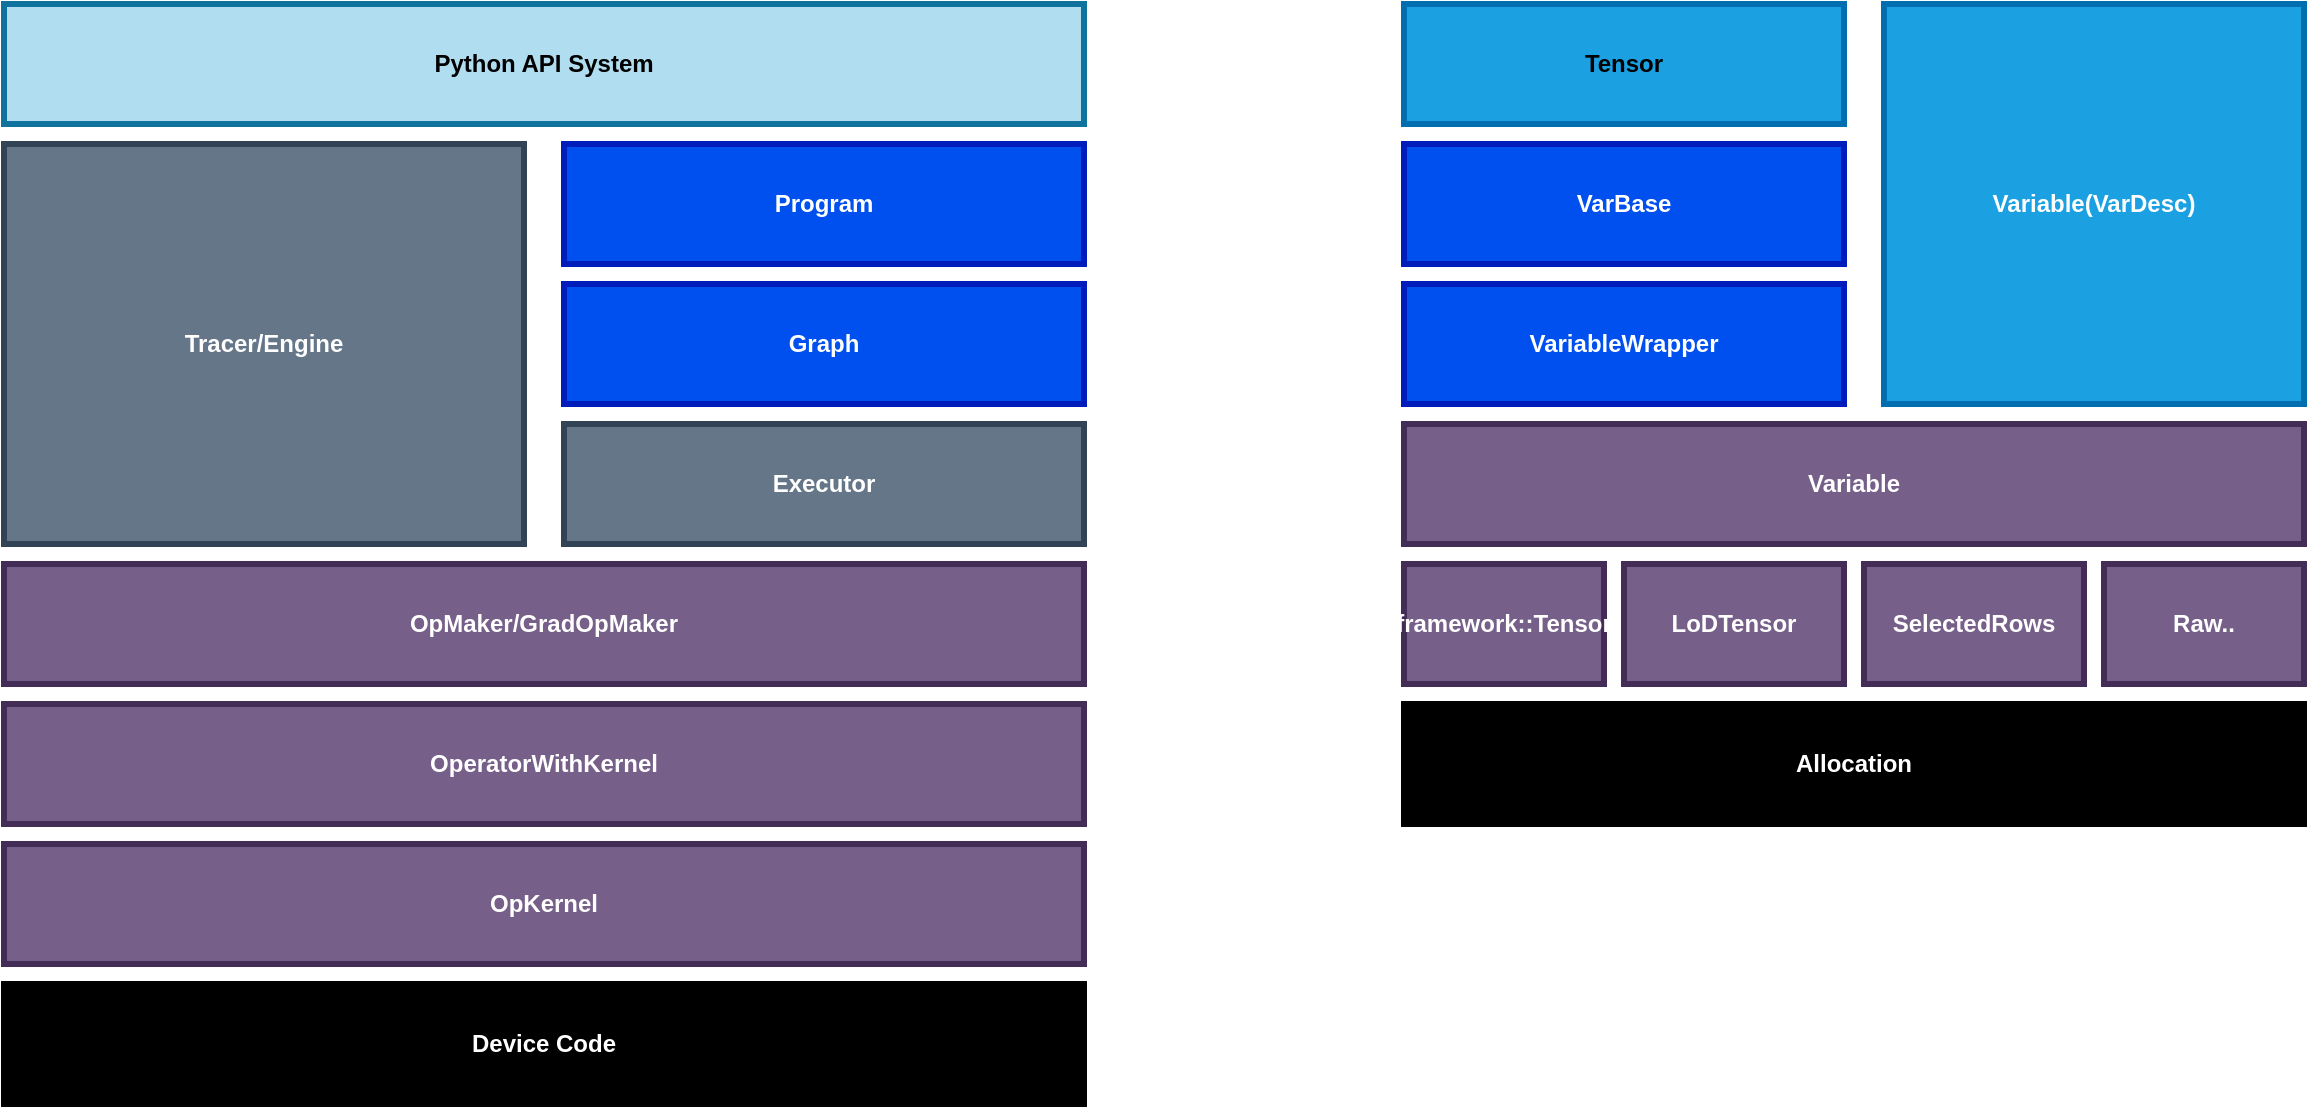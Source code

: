 <mxfile version="15.9.6" type="github">
  <diagram id="KKWoHcuoe7G9MJ5qpHvn" name="Page-1">
    <mxGraphModel dx="2066" dy="769" grid="1" gridSize="10" guides="1" tooltips="1" connect="1" arrows="1" fold="1" page="1" pageScale="1" pageWidth="850" pageHeight="1100" math="0" shadow="0">
      <root>
        <mxCell id="0" />
        <mxCell id="1" parent="0" />
        <mxCell id="aVVi5ToswDDgE1M3d0lu-2" value="Python API System" style="rounded=0;whiteSpace=wrap;html=1;fontStyle=1;strokeColor=#10739e;strokeWidth=3;fillColor=#b1ddf0;" vertex="1" parent="1">
          <mxGeometry x="160" y="150" width="540" height="60" as="geometry" />
        </mxCell>
        <mxCell id="aVVi5ToswDDgE1M3d0lu-3" value="Tracer/Engine" style="rounded=0;whiteSpace=wrap;html=1;fontStyle=1;strokeColor=#314354;strokeWidth=3;fillColor=#647687;fontColor=#ffffff;" vertex="1" parent="1">
          <mxGeometry x="160" y="220" width="260" height="200" as="geometry" />
        </mxCell>
        <mxCell id="aVVi5ToswDDgE1M3d0lu-5" value="Executor" style="rounded=0;whiteSpace=wrap;html=1;fontStyle=1;strokeColor=#314354;strokeWidth=3;fillColor=#647687;fontColor=#ffffff;" vertex="1" parent="1">
          <mxGeometry x="440" y="360" width="260" height="60" as="geometry" />
        </mxCell>
        <mxCell id="aVVi5ToswDDgE1M3d0lu-6" value="Program" style="rounded=0;whiteSpace=wrap;html=1;fontStyle=1;strokeColor=#001DBC;strokeWidth=3;fillColor=#0050ef;fontColor=#ffffff;" vertex="1" parent="1">
          <mxGeometry x="440" y="220" width="260" height="60" as="geometry" />
        </mxCell>
        <mxCell id="aVVi5ToswDDgE1M3d0lu-7" value="OperatorWithKernel" style="rounded=0;whiteSpace=wrap;html=1;fontStyle=1;strokeColor=#432D57;strokeWidth=3;fillColor=#76608a;fontColor=#ffffff;" vertex="1" parent="1">
          <mxGeometry x="160" y="500" width="540" height="60" as="geometry" />
        </mxCell>
        <mxCell id="aVVi5ToswDDgE1M3d0lu-8" value="OpKernel" style="rounded=0;whiteSpace=wrap;html=1;fontStyle=1;strokeColor=#432D57;strokeWidth=3;fillColor=#76608a;fontColor=#ffffff;" vertex="1" parent="1">
          <mxGeometry x="160" y="570" width="540" height="60" as="geometry" />
        </mxCell>
        <mxCell id="aVVi5ToswDDgE1M3d0lu-9" value="&lt;font color=&quot;#ffffff&quot;&gt;Device Code&lt;/font&gt;" style="rounded=0;whiteSpace=wrap;html=1;fontStyle=1;strokeColor=#000000;strokeWidth=3;fillColor=#000000;" vertex="1" parent="1">
          <mxGeometry x="160" y="640" width="540" height="60" as="geometry" />
        </mxCell>
        <mxCell id="aVVi5ToswDDgE1M3d0lu-10" value="Graph" style="rounded=0;whiteSpace=wrap;html=1;fontStyle=1;strokeColor=#001DBC;strokeWidth=3;fillColor=#0050ef;fontColor=#ffffff;" vertex="1" parent="1">
          <mxGeometry x="440" y="290" width="260" height="60" as="geometry" />
        </mxCell>
        <mxCell id="aVVi5ToswDDgE1M3d0lu-11" value="OpMaker/GradOpMaker" style="rounded=0;whiteSpace=wrap;html=1;fontStyle=1;strokeColor=#432D57;strokeWidth=3;fillColor=#76608a;fontColor=#ffffff;" vertex="1" parent="1">
          <mxGeometry x="160" y="430" width="540" height="60" as="geometry" />
        </mxCell>
        <mxCell id="aVVi5ToswDDgE1M3d0lu-15" value="&lt;font color=&quot;#000000&quot;&gt;Tensor&lt;/font&gt;" style="rounded=0;whiteSpace=wrap;html=1;fontColor=#ffffff;strokeColor=#006EAF;strokeWidth=3;fillColor=#1ba1e2;fontStyle=1" vertex="1" parent="1">
          <mxGeometry x="860" y="150" width="220" height="60" as="geometry" />
        </mxCell>
        <mxCell id="aVVi5ToswDDgE1M3d0lu-17" value="Variable(VarDesc)" style="rounded=0;whiteSpace=wrap;html=1;fontColor=#ffffff;strokeColor=#006EAF;strokeWidth=3;fillColor=#1ba1e2;fontStyle=1" vertex="1" parent="1">
          <mxGeometry x="1100" y="150" width="210" height="200" as="geometry" />
        </mxCell>
        <mxCell id="aVVi5ToswDDgE1M3d0lu-18" value="VariableWrapper" style="rounded=0;whiteSpace=wrap;html=1;fontColor=#ffffff;strokeColor=#001DBC;strokeWidth=3;fillColor=#0050ef;fontStyle=1" vertex="1" parent="1">
          <mxGeometry x="860" y="290" width="220" height="60" as="geometry" />
        </mxCell>
        <mxCell id="aVVi5ToswDDgE1M3d0lu-19" value="Variable" style="rounded=0;whiteSpace=wrap;html=1;fontColor=#ffffff;strokeColor=#432D57;strokeWidth=3;fillColor=#76608a;fontStyle=1" vertex="1" parent="1">
          <mxGeometry x="860" y="360" width="450" height="60" as="geometry" />
        </mxCell>
        <mxCell id="aVVi5ToswDDgE1M3d0lu-22" value="framework::Tensor" style="rounded=0;whiteSpace=wrap;html=1;fontColor=#ffffff;strokeColor=#432D57;strokeWidth=3;fillColor=#76608a;fontStyle=1" vertex="1" parent="1">
          <mxGeometry x="860" y="430" width="100" height="60" as="geometry" />
        </mxCell>
        <mxCell id="aVVi5ToswDDgE1M3d0lu-27" value="LoDTensor" style="rounded=0;whiteSpace=wrap;html=1;fontColor=#ffffff;strokeColor=#432D57;strokeWidth=3;fillColor=#76608a;fontStyle=1" vertex="1" parent="1">
          <mxGeometry x="970" y="430" width="110" height="60" as="geometry" />
        </mxCell>
        <mxCell id="aVVi5ToswDDgE1M3d0lu-28" value="SelectedRows" style="rounded=0;whiteSpace=wrap;html=1;fontColor=#ffffff;strokeColor=#432D57;strokeWidth=3;fillColor=#76608a;fontStyle=1" vertex="1" parent="1">
          <mxGeometry x="1090" y="430" width="110" height="60" as="geometry" />
        </mxCell>
        <mxCell id="aVVi5ToswDDgE1M3d0lu-29" value="Raw.." style="rounded=0;whiteSpace=wrap;html=1;fontColor=#ffffff;strokeColor=#432D57;strokeWidth=3;fillColor=#76608a;fontStyle=1" vertex="1" parent="1">
          <mxGeometry x="1210" y="430" width="100" height="60" as="geometry" />
        </mxCell>
        <mxCell id="aVVi5ToswDDgE1M3d0lu-30" value="Allocation" style="rounded=0;whiteSpace=wrap;html=1;fontColor=#FFFFFF;strokeColor=#000000;strokeWidth=3;fillColor=#000000;fontStyle=1" vertex="1" parent="1">
          <mxGeometry x="860" y="500" width="450" height="60" as="geometry" />
        </mxCell>
        <mxCell id="aVVi5ToswDDgE1M3d0lu-31" value="VarBase" style="rounded=0;whiteSpace=wrap;html=1;fontColor=#ffffff;strokeColor=#001DBC;strokeWidth=3;fillColor=#0050ef;fontStyle=1" vertex="1" parent="1">
          <mxGeometry x="860" y="220" width="220" height="60" as="geometry" />
        </mxCell>
      </root>
    </mxGraphModel>
  </diagram>
</mxfile>
